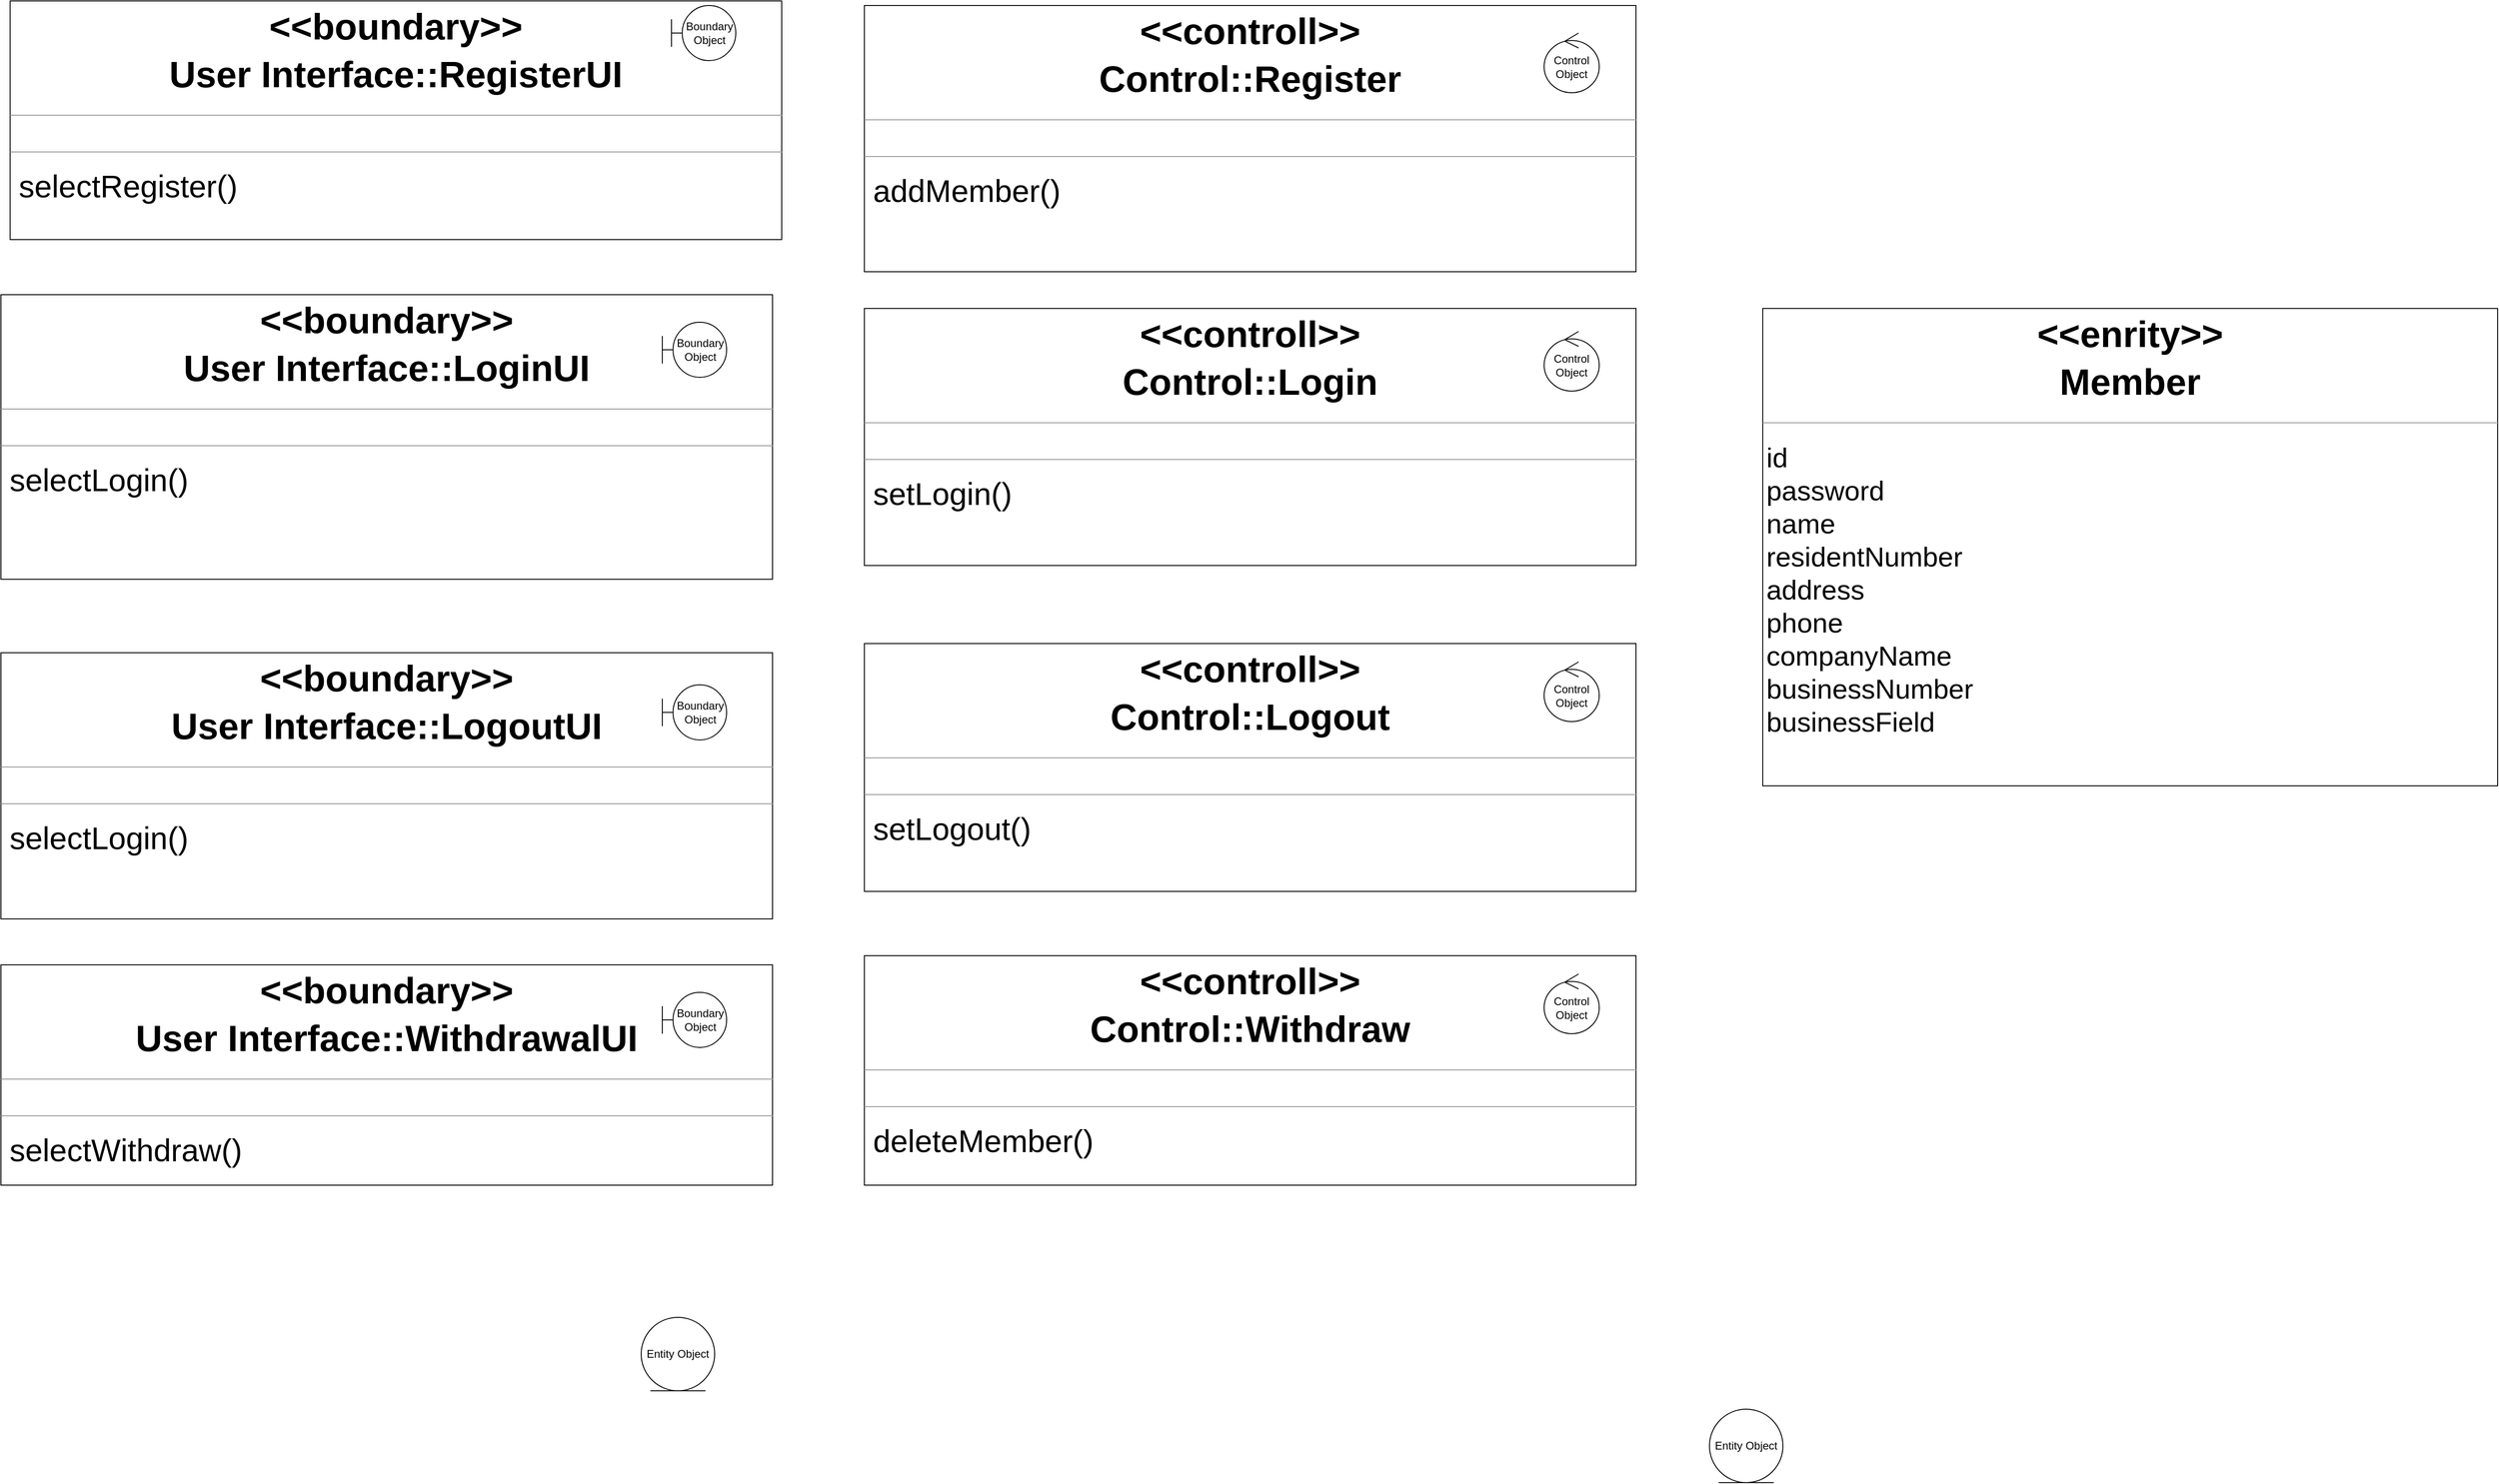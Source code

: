 <mxfile version="21.1.2" type="device">
  <diagram id="C5RBs43oDa-KdzZeNtuy" name="Page-1">
    <mxGraphModel dx="2612" dy="2728" grid="1" gridSize="10" guides="1" tooltips="1" connect="1" arrows="1" fold="1" page="1" pageScale="1" pageWidth="827" pageHeight="1169" math="0" shadow="0">
      <root>
        <mxCell id="WIyWlLk6GJQsqaUBKTNV-0" />
        <mxCell id="WIyWlLk6GJQsqaUBKTNV-1" parent="WIyWlLk6GJQsqaUBKTNV-0" />
        <mxCell id="zLY65A-3yp_yhBFh5q0r-12" value="&lt;p style=&quot;margin: 4px 0px 0px; text-align: center; font-size: 40px;&quot;&gt;&lt;b style=&quot;&quot;&gt;&lt;font style=&quot;font-size: 40px;&quot;&gt;&amp;lt;&amp;lt;boundary&amp;gt;&amp;gt;&lt;/font&gt;&lt;/b&gt;&lt;/p&gt;&lt;p style=&quot;margin: 4px 0px 0px; text-align: center; font-size: 40px;&quot;&gt;&lt;b&gt;User Interface::RegisterUI&lt;/b&gt;&lt;/p&gt;&lt;hr style=&quot;font-size: 40px;&quot; size=&quot;1&quot;&gt;&lt;div style=&quot;height: 2px; font-size: 34px;&quot;&gt;&lt;/div&gt;&lt;hr style=&quot;font-size: 34px;&quot; size=&quot;1&quot;&gt;&lt;div style=&quot;height: 2px; font-size: 34px;&quot;&gt;&amp;nbsp;selectRegister()&lt;/div&gt;" style="verticalAlign=top;align=left;overflow=fill;fontSize=12;fontFamily=Helvetica;html=1;whiteSpace=wrap;" parent="WIyWlLk6GJQsqaUBKTNV-1" vertex="1">
          <mxGeometry x="160" y="150" width="840" height="260" as="geometry" />
        </mxCell>
        <mxCell id="zLY65A-3yp_yhBFh5q0r-13" value="Boundary Object" style="shape=umlBoundary;whiteSpace=wrap;html=1;" parent="WIyWlLk6GJQsqaUBKTNV-1" vertex="1">
          <mxGeometry x="880" y="155" width="70" height="60" as="geometry" />
        </mxCell>
        <mxCell id="zLY65A-3yp_yhBFh5q0r-14" value="&lt;p style=&quot;margin: 4px 0px 0px; text-align: center; font-size: 40px;&quot;&gt;&lt;b style=&quot;&quot;&gt;&lt;font style=&quot;font-size: 40px;&quot;&gt;&amp;lt;&amp;lt;boundary&amp;gt;&amp;gt;&lt;/font&gt;&lt;/b&gt;&lt;/p&gt;&lt;p style=&quot;margin: 4px 0px 0px; text-align: center; font-size: 40px;&quot;&gt;&lt;b style=&quot;&quot;&gt;&lt;font style=&quot;font-size: 40px;&quot;&gt;User Interface::LoginUI&lt;/font&gt;&lt;/b&gt;&lt;/p&gt;&lt;hr style=&quot;font-size: 40px;&quot; size=&quot;1&quot;&gt;&lt;div style=&quot;height: 2px; font-size: 34px;&quot;&gt;&lt;/div&gt;&lt;hr style=&quot;font-size: 34px;&quot; size=&quot;1&quot;&gt;&lt;div style=&quot;height: 2px; font-size: 34px;&quot;&gt;&amp;nbsp;selectLogin()&lt;/div&gt;" style="verticalAlign=top;align=left;overflow=fill;fontSize=12;fontFamily=Helvetica;html=1;whiteSpace=wrap;" parent="WIyWlLk6GJQsqaUBKTNV-1" vertex="1">
          <mxGeometry x="150" y="470" width="840" height="310" as="geometry" />
        </mxCell>
        <mxCell id="zLY65A-3yp_yhBFh5q0r-15" value="Boundary Object" style="shape=umlBoundary;whiteSpace=wrap;html=1;" parent="WIyWlLk6GJQsqaUBKTNV-1" vertex="1">
          <mxGeometry x="870" y="500" width="70" height="60" as="geometry" />
        </mxCell>
        <mxCell id="zLY65A-3yp_yhBFh5q0r-16" value="&lt;p style=&quot;margin: 4px 0px 0px; text-align: center; font-size: 40px;&quot;&gt;&lt;b style=&quot;&quot;&gt;&lt;font style=&quot;font-size: 40px;&quot;&gt;&amp;lt;&amp;lt;boundary&amp;gt;&amp;gt;&lt;/font&gt;&lt;/b&gt;&lt;/p&gt;&lt;p style=&quot;margin: 4px 0px 0px; text-align: center; font-size: 40px;&quot;&gt;&lt;b style=&quot;&quot;&gt;&lt;font style=&quot;font-size: 40px;&quot;&gt;User Interface::LogoutUI&lt;/font&gt;&lt;/b&gt;&lt;/p&gt;&lt;hr style=&quot;font-size: 40px;&quot; size=&quot;1&quot;&gt;&lt;div style=&quot;height: 2px; font-size: 34px;&quot;&gt;&lt;/div&gt;&lt;hr style=&quot;font-size: 34px;&quot; size=&quot;1&quot;&gt;&lt;div style=&quot;height: 2px; font-size: 34px;&quot;&gt;&amp;nbsp;selectLogin()&lt;/div&gt;" style="verticalAlign=top;align=left;overflow=fill;fontSize=12;fontFamily=Helvetica;html=1;whiteSpace=wrap;" parent="WIyWlLk6GJQsqaUBKTNV-1" vertex="1">
          <mxGeometry x="150" y="860" width="840" height="290" as="geometry" />
        </mxCell>
        <mxCell id="zLY65A-3yp_yhBFh5q0r-17" value="Boundary Object" style="shape=umlBoundary;whiteSpace=wrap;html=1;" parent="WIyWlLk6GJQsqaUBKTNV-1" vertex="1">
          <mxGeometry x="870" y="895" width="70" height="60" as="geometry" />
        </mxCell>
        <mxCell id="zLY65A-3yp_yhBFh5q0r-18" value="&lt;p style=&quot;margin: 4px 0px 0px; text-align: center; font-size: 40px;&quot;&gt;&lt;b style=&quot;&quot;&gt;&lt;font style=&quot;font-size: 40px;&quot;&gt;&amp;lt;&amp;lt;boundary&amp;gt;&amp;gt;&lt;/font&gt;&lt;/b&gt;&lt;/p&gt;&lt;p style=&quot;margin: 4px 0px 0px; text-align: center; font-size: 40px;&quot;&gt;&lt;b style=&quot;&quot;&gt;&lt;font style=&quot;font-size: 40px;&quot;&gt;User Interface::WithdrawalUI&lt;/font&gt;&lt;/b&gt;&lt;/p&gt;&lt;hr style=&quot;font-size: 40px;&quot; size=&quot;1&quot;&gt;&lt;div style=&quot;height: 2px; font-size: 34px;&quot;&gt;&lt;br&gt;&lt;/div&gt;&lt;hr style=&quot;font-size: 34px;&quot; size=&quot;1&quot;&gt;&lt;div style=&quot;height: 2px; font-size: 34px;&quot;&gt;&amp;nbsp;selectWithdraw()&lt;/div&gt;" style="verticalAlign=top;align=left;overflow=fill;fontSize=12;fontFamily=Helvetica;html=1;whiteSpace=wrap;" parent="WIyWlLk6GJQsqaUBKTNV-1" vertex="1">
          <mxGeometry x="150" y="1200" width="840" height="240" as="geometry" />
        </mxCell>
        <mxCell id="zLY65A-3yp_yhBFh5q0r-19" value="Boundary Object" style="shape=umlBoundary;whiteSpace=wrap;html=1;" parent="WIyWlLk6GJQsqaUBKTNV-1" vertex="1">
          <mxGeometry x="870" y="1230" width="70" height="60" as="geometry" />
        </mxCell>
        <mxCell id="zLY65A-3yp_yhBFh5q0r-20" value="&lt;p style=&quot;margin: 4px 0px 0px; text-align: center; font-size: 40px;&quot;&gt;&lt;b style=&quot;&quot;&gt;&lt;font style=&quot;font-size: 40px;&quot;&gt;&amp;lt;&amp;lt;controll&amp;gt;&amp;gt;&lt;/font&gt;&lt;/b&gt;&lt;/p&gt;&lt;p style=&quot;margin: 4px 0px 0px; text-align: center; font-size: 40px;&quot;&gt;&lt;b style=&quot;&quot;&gt;&lt;font style=&quot;font-size: 40px;&quot;&gt;Control::Register&lt;/font&gt;&lt;/b&gt;&lt;/p&gt;&lt;hr style=&quot;font-size: 40px;&quot; size=&quot;1&quot;&gt;&lt;div style=&quot;height: 2px; font-size: 34px;&quot;&gt;&lt;/div&gt;&lt;hr style=&quot;font-size: 34px;&quot; size=&quot;1&quot;&gt;&lt;div style=&quot;height: 2px; font-size: 34px;&quot;&gt;&amp;nbsp;addMember()&lt;/div&gt;" style="verticalAlign=top;align=left;overflow=fill;fontSize=12;fontFamily=Helvetica;html=1;whiteSpace=wrap;" parent="WIyWlLk6GJQsqaUBKTNV-1" vertex="1">
          <mxGeometry x="1090" y="155" width="840" height="290" as="geometry" />
        </mxCell>
        <mxCell id="zLY65A-3yp_yhBFh5q0r-22" value="Control Object" style="ellipse;shape=umlControl;whiteSpace=wrap;html=1;" parent="WIyWlLk6GJQsqaUBKTNV-1" vertex="1">
          <mxGeometry x="1830" y="185" width="60" height="65" as="geometry" />
        </mxCell>
        <mxCell id="zLY65A-3yp_yhBFh5q0r-23" value="&lt;p style=&quot;margin: 4px 0px 0px; text-align: center; font-size: 40px;&quot;&gt;&lt;b style=&quot;&quot;&gt;&lt;font style=&quot;font-size: 40px;&quot;&gt;&amp;lt;&amp;lt;controll&amp;gt;&amp;gt;&lt;/font&gt;&lt;/b&gt;&lt;/p&gt;&lt;p style=&quot;margin: 4px 0px 0px; text-align: center; font-size: 40px;&quot;&gt;&lt;b style=&quot;&quot;&gt;&lt;font style=&quot;font-size: 40px;&quot;&gt;Control::Login&lt;/font&gt;&lt;/b&gt;&lt;/p&gt;&lt;hr style=&quot;font-size: 40px;&quot; size=&quot;1&quot;&gt;&lt;div style=&quot;height: 2px; font-size: 34px;&quot;&gt;&lt;/div&gt;&lt;hr style=&quot;font-size: 34px;&quot; size=&quot;1&quot;&gt;&lt;div style=&quot;height: 2px; font-size: 34px;&quot;&gt;&amp;nbsp;setLogin()&lt;/div&gt;" style="verticalAlign=top;align=left;overflow=fill;fontSize=12;fontFamily=Helvetica;html=1;whiteSpace=wrap;" parent="WIyWlLk6GJQsqaUBKTNV-1" vertex="1">
          <mxGeometry x="1090" y="485" width="840" height="280" as="geometry" />
        </mxCell>
        <mxCell id="zLY65A-3yp_yhBFh5q0r-24" value="Control Object" style="ellipse;shape=umlControl;whiteSpace=wrap;html=1;" parent="WIyWlLk6GJQsqaUBKTNV-1" vertex="1">
          <mxGeometry x="1830" y="510" width="60" height="65" as="geometry" />
        </mxCell>
        <mxCell id="zLY65A-3yp_yhBFh5q0r-25" value="&lt;p style=&quot;margin: 4px 0px 0px; text-align: center; font-size: 40px;&quot;&gt;&lt;b style=&quot;&quot;&gt;&lt;font style=&quot;font-size: 40px;&quot;&gt;&amp;lt;&amp;lt;controll&amp;gt;&amp;gt;&lt;/font&gt;&lt;/b&gt;&lt;/p&gt;&lt;p style=&quot;margin: 4px 0px 0px; text-align: center; font-size: 40px;&quot;&gt;&lt;b style=&quot;&quot;&gt;&lt;font style=&quot;font-size: 40px;&quot;&gt;Control::Logout&lt;/font&gt;&lt;/b&gt;&lt;/p&gt;&lt;hr style=&quot;font-size: 40px;&quot; size=&quot;1&quot;&gt;&lt;div style=&quot;height: 2px; font-size: 34px;&quot;&gt;&lt;/div&gt;&lt;hr style=&quot;font-size: 34px;&quot; size=&quot;1&quot;&gt;&lt;div style=&quot;height: 2px; font-size: 34px;&quot;&gt;&amp;nbsp;setLogout()&lt;/div&gt;" style="verticalAlign=top;align=left;overflow=fill;fontSize=12;fontFamily=Helvetica;html=1;whiteSpace=wrap;" parent="WIyWlLk6GJQsqaUBKTNV-1" vertex="1">
          <mxGeometry x="1090" y="850" width="840" height="270" as="geometry" />
        </mxCell>
        <mxCell id="zLY65A-3yp_yhBFh5q0r-26" value="Control Object" style="ellipse;shape=umlControl;whiteSpace=wrap;html=1;" parent="WIyWlLk6GJQsqaUBKTNV-1" vertex="1">
          <mxGeometry x="1830" y="870" width="60" height="65" as="geometry" />
        </mxCell>
        <mxCell id="zLY65A-3yp_yhBFh5q0r-27" value="&lt;p style=&quot;margin: 4px 0px 0px; text-align: center; font-size: 40px;&quot;&gt;&lt;b style=&quot;&quot;&gt;&lt;font style=&quot;font-size: 40px;&quot;&gt;&amp;lt;&amp;lt;controll&amp;gt;&amp;gt;&lt;/font&gt;&lt;/b&gt;&lt;/p&gt;&lt;p style=&quot;margin: 4px 0px 0px; text-align: center; font-size: 40px;&quot;&gt;&lt;b style=&quot;&quot;&gt;&lt;font style=&quot;font-size: 40px;&quot;&gt;Control::Withdraw&lt;/font&gt;&lt;/b&gt;&lt;/p&gt;&lt;hr style=&quot;font-size: 40px;&quot; size=&quot;1&quot;&gt;&lt;div style=&quot;height: 2px; font-size: 34px;&quot;&gt;&lt;/div&gt;&lt;hr style=&quot;font-size: 34px;&quot; size=&quot;1&quot;&gt;&lt;div style=&quot;height: 2px; font-size: 34px;&quot;&gt;&amp;nbsp;deleteMember()&lt;/div&gt;" style="verticalAlign=top;align=left;overflow=fill;fontSize=12;fontFamily=Helvetica;html=1;whiteSpace=wrap;" parent="WIyWlLk6GJQsqaUBKTNV-1" vertex="1">
          <mxGeometry x="1090" y="1190" width="840" height="250" as="geometry" />
        </mxCell>
        <mxCell id="zLY65A-3yp_yhBFh5q0r-28" value="Control Object" style="ellipse;shape=umlControl;whiteSpace=wrap;html=1;" parent="WIyWlLk6GJQsqaUBKTNV-1" vertex="1">
          <mxGeometry x="1830" y="1210" width="60" height="65" as="geometry" />
        </mxCell>
        <mxCell id="zLY65A-3yp_yhBFh5q0r-39" value="Entity Object" style="ellipse;shape=umlEntity;whiteSpace=wrap;html=1;" parent="WIyWlLk6GJQsqaUBKTNV-1" vertex="1">
          <mxGeometry x="2010" y="1684" width="80" height="80" as="geometry" />
        </mxCell>
        <mxCell id="zLY65A-3yp_yhBFh5q0r-40" value="&lt;p style=&quot;margin: 4px 0px 0px; text-align: center; font-size: 40px;&quot;&gt;&lt;b style=&quot;&quot;&gt;&lt;font style=&quot;font-size: 40px;&quot;&gt;&amp;lt;&amp;lt;enrity&amp;gt;&amp;gt;&lt;/font&gt;&lt;/b&gt;&lt;/p&gt;&lt;p style=&quot;margin: 4px 0px 0px; text-align: center; font-size: 40px;&quot;&gt;&lt;b style=&quot;&quot;&gt;&lt;font style=&quot;font-size: 40px;&quot;&gt;Member&lt;/font&gt;&lt;/b&gt;&lt;/p&gt;&lt;hr style=&quot;font-size: 40px;&quot; size=&quot;1&quot;&gt;&lt;p style=&quot;margin:0px;margin-left:4px;&quot;&gt;&lt;span style=&quot;font-size: 30px;&quot;&gt;id&lt;/span&gt;&lt;/p&gt;&lt;p style=&quot;margin:0px;margin-left:4px;&quot;&gt;&lt;span style=&quot;font-size: 30px;&quot;&gt;password&lt;/span&gt;&lt;/p&gt;&lt;p style=&quot;margin:0px;margin-left:4px;&quot;&gt;&lt;span style=&quot;font-size: 30px;&quot;&gt;name&lt;/span&gt;&lt;/p&gt;&lt;p style=&quot;margin:0px;margin-left:4px;&quot;&gt;&lt;span style=&quot;font-size: 30px;&quot;&gt;residentNumber&lt;/span&gt;&lt;/p&gt;&lt;p style=&quot;margin:0px;margin-left:4px;&quot;&gt;&lt;span style=&quot;font-size: 30px;&quot;&gt;address&lt;/span&gt;&lt;/p&gt;&lt;p style=&quot;margin:0px;margin-left:4px;&quot;&gt;&lt;span style=&quot;font-size: 30px;&quot;&gt;phone&lt;/span&gt;&lt;/p&gt;&lt;p style=&quot;margin:0px;margin-left:4px;&quot;&gt;&lt;span style=&quot;font-size: 30px;&quot;&gt;companyName&lt;/span&gt;&lt;/p&gt;&lt;p style=&quot;margin:0px;margin-left:4px;&quot;&gt;&lt;span style=&quot;font-size: 30px;&quot;&gt;businessNumber&lt;/span&gt;&lt;/p&gt;&lt;p style=&quot;margin:0px;margin-left:4px;&quot;&gt;&lt;span style=&quot;font-size: 30px;&quot;&gt;businessField&lt;/span&gt;&lt;/p&gt;&lt;p style=&quot;margin:0px;margin-left:4px;&quot;&gt;&lt;br&gt;&lt;/p&gt;&lt;p style=&quot;margin:0px;margin-left:4px;&quot;&gt;&lt;span style=&quot;font-size: 30px;&quot;&gt;&lt;br&gt;&lt;/span&gt;&lt;/p&gt;&lt;hr size=&quot;1&quot;&gt;&lt;p style=&quot;margin:0px;margin-left:4px;&quot;&gt;&lt;br&gt;&lt;/p&gt;" style="verticalAlign=top;align=left;overflow=fill;fontSize=12;fontFamily=Helvetica;html=1;whiteSpace=wrap;" parent="WIyWlLk6GJQsqaUBKTNV-1" vertex="1">
          <mxGeometry x="2068" y="485" width="800" height="520" as="geometry" />
        </mxCell>
        <mxCell id="zLY65A-3yp_yhBFh5q0r-37" value="Entity Object" style="ellipse;shape=umlEntity;whiteSpace=wrap;html=1;" parent="WIyWlLk6GJQsqaUBKTNV-1" vertex="1">
          <mxGeometry x="847" y="1584" width="80" height="80" as="geometry" />
        </mxCell>
      </root>
    </mxGraphModel>
  </diagram>
</mxfile>
